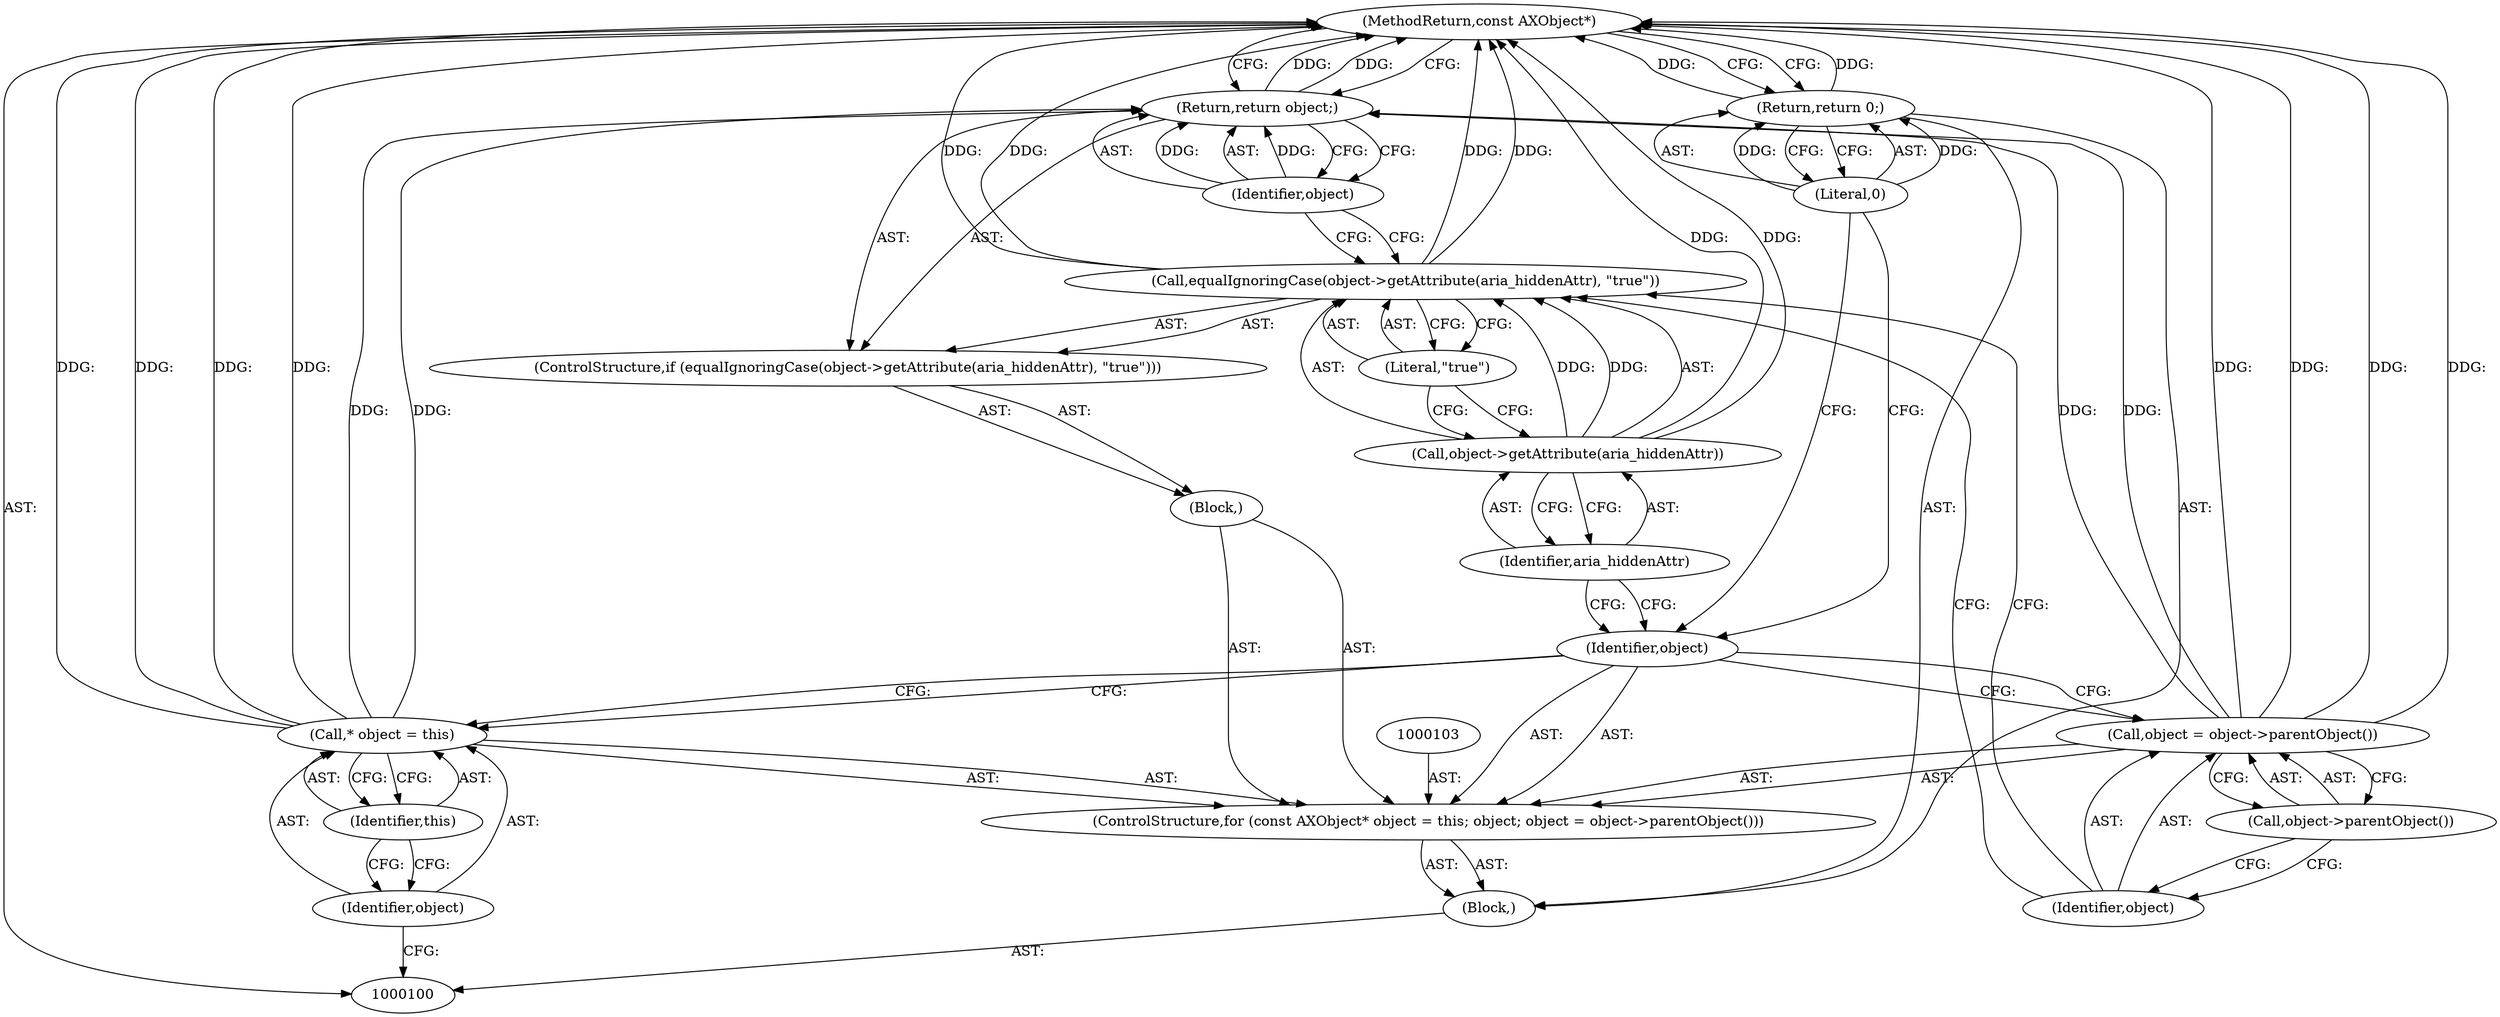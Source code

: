 digraph "1_Chrome_d27468a832d5316884bd02f459cbf493697fd7e1_21" {
"1000121" [label="(MethodReturn,const AXObject*)"];
"1000101" [label="(Block,)"];
"1000104" [label="(Call,* object = this)"];
"1000105" [label="(Identifier,object)"];
"1000102" [label="(ControlStructure,for (const AXObject* object = this; object; object = object->parentObject()))"];
"1000106" [label="(Identifier,this)"];
"1000107" [label="(Identifier,object)"];
"1000108" [label="(Call,object = object->parentObject())"];
"1000109" [label="(Identifier,object)"];
"1000110" [label="(Call,object->parentObject())"];
"1000111" [label="(Block,)"];
"1000114" [label="(Call,object->getAttribute(aria_hiddenAttr))"];
"1000112" [label="(ControlStructure,if (equalIgnoringCase(object->getAttribute(aria_hiddenAttr), \"true\")))"];
"1000115" [label="(Identifier,aria_hiddenAttr)"];
"1000116" [label="(Literal,\"true\")"];
"1000113" [label="(Call,equalIgnoringCase(object->getAttribute(aria_hiddenAttr), \"true\"))"];
"1000118" [label="(Identifier,object)"];
"1000117" [label="(Return,return object;)"];
"1000119" [label="(Return,return 0;)"];
"1000120" [label="(Literal,0)"];
"1000121" -> "1000100"  [label="AST: "];
"1000121" -> "1000117"  [label="CFG: "];
"1000121" -> "1000119"  [label="CFG: "];
"1000119" -> "1000121"  [label="DDG: "];
"1000117" -> "1000121"  [label="DDG: "];
"1000104" -> "1000121"  [label="DDG: "];
"1000104" -> "1000121"  [label="DDG: "];
"1000113" -> "1000121"  [label="DDG: "];
"1000113" -> "1000121"  [label="DDG: "];
"1000114" -> "1000121"  [label="DDG: "];
"1000108" -> "1000121"  [label="DDG: "];
"1000108" -> "1000121"  [label="DDG: "];
"1000101" -> "1000100"  [label="AST: "];
"1000102" -> "1000101"  [label="AST: "];
"1000119" -> "1000101"  [label="AST: "];
"1000104" -> "1000102"  [label="AST: "];
"1000104" -> "1000106"  [label="CFG: "];
"1000105" -> "1000104"  [label="AST: "];
"1000106" -> "1000104"  [label="AST: "];
"1000107" -> "1000104"  [label="CFG: "];
"1000104" -> "1000121"  [label="DDG: "];
"1000104" -> "1000121"  [label="DDG: "];
"1000104" -> "1000117"  [label="DDG: "];
"1000105" -> "1000104"  [label="AST: "];
"1000105" -> "1000100"  [label="CFG: "];
"1000106" -> "1000105"  [label="CFG: "];
"1000102" -> "1000101"  [label="AST: "];
"1000103" -> "1000102"  [label="AST: "];
"1000104" -> "1000102"  [label="AST: "];
"1000107" -> "1000102"  [label="AST: "];
"1000108" -> "1000102"  [label="AST: "];
"1000111" -> "1000102"  [label="AST: "];
"1000106" -> "1000104"  [label="AST: "];
"1000106" -> "1000105"  [label="CFG: "];
"1000104" -> "1000106"  [label="CFG: "];
"1000107" -> "1000102"  [label="AST: "];
"1000107" -> "1000104"  [label="CFG: "];
"1000107" -> "1000108"  [label="CFG: "];
"1000115" -> "1000107"  [label="CFG: "];
"1000120" -> "1000107"  [label="CFG: "];
"1000108" -> "1000102"  [label="AST: "];
"1000108" -> "1000110"  [label="CFG: "];
"1000109" -> "1000108"  [label="AST: "];
"1000110" -> "1000108"  [label="AST: "];
"1000107" -> "1000108"  [label="CFG: "];
"1000108" -> "1000121"  [label="DDG: "];
"1000108" -> "1000121"  [label="DDG: "];
"1000108" -> "1000117"  [label="DDG: "];
"1000109" -> "1000108"  [label="AST: "];
"1000109" -> "1000113"  [label="CFG: "];
"1000110" -> "1000109"  [label="CFG: "];
"1000110" -> "1000108"  [label="AST: "];
"1000110" -> "1000109"  [label="CFG: "];
"1000108" -> "1000110"  [label="CFG: "];
"1000111" -> "1000102"  [label="AST: "];
"1000112" -> "1000111"  [label="AST: "];
"1000114" -> "1000113"  [label="AST: "];
"1000114" -> "1000115"  [label="CFG: "];
"1000115" -> "1000114"  [label="AST: "];
"1000116" -> "1000114"  [label="CFG: "];
"1000114" -> "1000121"  [label="DDG: "];
"1000114" -> "1000113"  [label="DDG: "];
"1000112" -> "1000111"  [label="AST: "];
"1000113" -> "1000112"  [label="AST: "];
"1000117" -> "1000112"  [label="AST: "];
"1000115" -> "1000114"  [label="AST: "];
"1000115" -> "1000107"  [label="CFG: "];
"1000114" -> "1000115"  [label="CFG: "];
"1000116" -> "1000113"  [label="AST: "];
"1000116" -> "1000114"  [label="CFG: "];
"1000113" -> "1000116"  [label="CFG: "];
"1000113" -> "1000112"  [label="AST: "];
"1000113" -> "1000116"  [label="CFG: "];
"1000114" -> "1000113"  [label="AST: "];
"1000116" -> "1000113"  [label="AST: "];
"1000118" -> "1000113"  [label="CFG: "];
"1000109" -> "1000113"  [label="CFG: "];
"1000113" -> "1000121"  [label="DDG: "];
"1000113" -> "1000121"  [label="DDG: "];
"1000114" -> "1000113"  [label="DDG: "];
"1000118" -> "1000117"  [label="AST: "];
"1000118" -> "1000113"  [label="CFG: "];
"1000117" -> "1000118"  [label="CFG: "];
"1000118" -> "1000117"  [label="DDG: "];
"1000117" -> "1000112"  [label="AST: "];
"1000117" -> "1000118"  [label="CFG: "];
"1000118" -> "1000117"  [label="AST: "];
"1000121" -> "1000117"  [label="CFG: "];
"1000117" -> "1000121"  [label="DDG: "];
"1000118" -> "1000117"  [label="DDG: "];
"1000104" -> "1000117"  [label="DDG: "];
"1000108" -> "1000117"  [label="DDG: "];
"1000119" -> "1000101"  [label="AST: "];
"1000119" -> "1000120"  [label="CFG: "];
"1000120" -> "1000119"  [label="AST: "];
"1000121" -> "1000119"  [label="CFG: "];
"1000119" -> "1000121"  [label="DDG: "];
"1000120" -> "1000119"  [label="DDG: "];
"1000120" -> "1000119"  [label="AST: "];
"1000120" -> "1000107"  [label="CFG: "];
"1000119" -> "1000120"  [label="CFG: "];
"1000120" -> "1000119"  [label="DDG: "];
}
